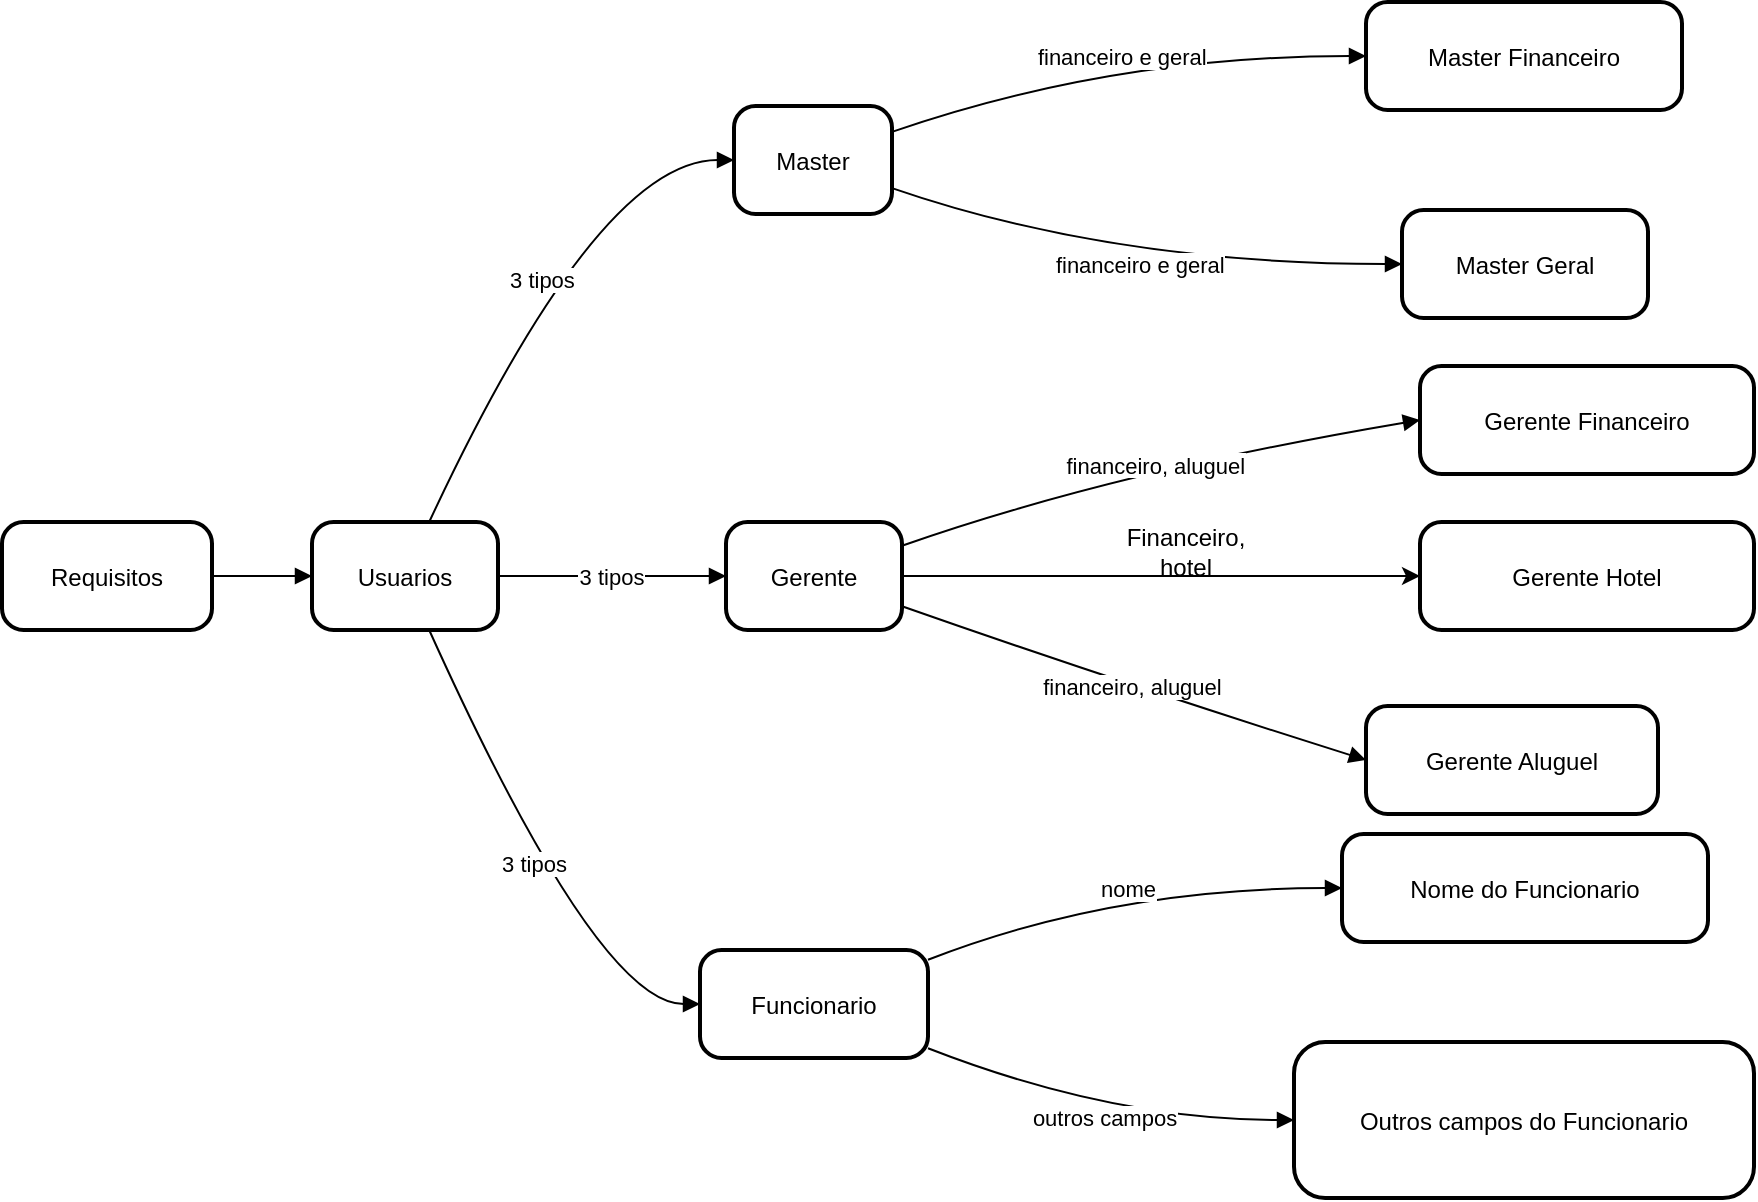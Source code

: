 <mxfile version="26.0.13">
  <diagram name="Página-1" id="loMj4vzFIcWx5IlvLi8O">
    <mxGraphModel dx="880" dy="377" grid="1" gridSize="10" guides="1" tooltips="1" connect="1" arrows="1" fold="1" page="1" pageScale="1" pageWidth="827" pageHeight="1169" background="none" math="0" shadow="0">
      <root>
        <mxCell id="0" />
        <mxCell id="1" parent="0" />
        <mxCell id="2" value="Requisitos" style="rounded=1;arcSize=20;strokeWidth=2" parent="1" vertex="1">
          <mxGeometry x="8" y="268" width="105" height="54" as="geometry" />
        </mxCell>
        <mxCell id="3" value="Usuarios" style="rounded=1;arcSize=20;strokeWidth=2" parent="1" vertex="1">
          <mxGeometry x="163" y="268" width="93" height="54" as="geometry" />
        </mxCell>
        <mxCell id="4" value="Master" style="rounded=1;arcSize=20;strokeWidth=2" parent="1" vertex="1">
          <mxGeometry x="374" y="60" width="79" height="54" as="geometry" />
        </mxCell>
        <mxCell id="5" value="Gerente" style="rounded=1;arcSize=20;strokeWidth=2" parent="1" vertex="1">
          <mxGeometry x="370" y="268" width="88" height="54" as="geometry" />
        </mxCell>
        <mxCell id="6" value="Funcionario" style="rounded=1;arcSize=20;strokeWidth=2" parent="1" vertex="1">
          <mxGeometry x="357" y="482" width="114" height="54" as="geometry" />
        </mxCell>
        <mxCell id="7" value="Master Financeiro" style="rounded=1;arcSize=20;strokeWidth=2" parent="1" vertex="1">
          <mxGeometry x="690" y="8" width="158" height="54" as="geometry" />
        </mxCell>
        <mxCell id="8" value="Master Geral" style="rounded=1;arcSize=20;strokeWidth=2" parent="1" vertex="1">
          <mxGeometry x="708" y="112" width="123" height="54" as="geometry" />
        </mxCell>
        <mxCell id="9" value="Gerente Financeiro" style="rounded=1;arcSize=20;strokeWidth=2" parent="1" vertex="1">
          <mxGeometry x="717" y="190" width="167" height="54" as="geometry" />
        </mxCell>
        <mxCell id="10" value="Gerente Aluguel" style="rounded=1;arcSize=20;strokeWidth=2" parent="1" vertex="1">
          <mxGeometry x="690" y="360" width="146" height="54" as="geometry" />
        </mxCell>
        <mxCell id="11" value="Nome do Funcionario" style="rounded=1;arcSize=20;strokeWidth=2" parent="1" vertex="1">
          <mxGeometry x="678" y="424" width="183" height="54" as="geometry" />
        </mxCell>
        <mxCell id="12" value="Outros campos do Funcionario" style="rounded=1;arcSize=20;strokeWidth=2" parent="1" vertex="1">
          <mxGeometry x="654" y="528" width="230" height="78" as="geometry" />
        </mxCell>
        <mxCell id="13" value="" style="curved=1;startArrow=none;endArrow=block;exitX=1;exitY=0.5;entryX=0;entryY=0.5;" parent="1" source="2" target="3" edge="1">
          <mxGeometry relative="1" as="geometry">
            <Array as="points" />
          </mxGeometry>
        </mxCell>
        <mxCell id="14" value="3 tipos" style="curved=1;startArrow=none;endArrow=block;exitX=0.63;exitY=0;entryX=0;entryY=0.5;" parent="1" source="3" target="4" edge="1">
          <mxGeometry relative="1" as="geometry">
            <Array as="points">
              <mxPoint x="306" y="87" />
            </Array>
          </mxGeometry>
        </mxCell>
        <mxCell id="15" value="3 tipos" style="curved=1;startArrow=none;endArrow=block;exitX=1;exitY=0.5;entryX=0;entryY=0.5;" parent="1" source="3" target="5" edge="1">
          <mxGeometry relative="1" as="geometry">
            <Array as="points" />
          </mxGeometry>
        </mxCell>
        <mxCell id="16" value="3 tipos" style="curved=1;startArrow=none;endArrow=block;exitX=0.63;exitY=1;entryX=0;entryY=0.5;" parent="1" source="3" target="6" edge="1">
          <mxGeometry relative="1" as="geometry">
            <Array as="points">
              <mxPoint x="306" y="509" />
            </Array>
          </mxGeometry>
        </mxCell>
        <mxCell id="17" value="financeiro e geral" style="curved=1;startArrow=none;endArrow=block;exitX=1;exitY=0.24;entryX=0;entryY=0.5;" parent="1" source="4" target="7" edge="1">
          <mxGeometry relative="1" as="geometry">
            <Array as="points">
              <mxPoint x="563" y="35" />
            </Array>
          </mxGeometry>
        </mxCell>
        <mxCell id="18" value="financeiro e geral" style="curved=1;startArrow=none;endArrow=block;exitX=1;exitY=0.76;entryX=0;entryY=0.5;" parent="1" source="4" target="8" edge="1">
          <mxGeometry relative="1" as="geometry">
            <Array as="points">
              <mxPoint x="563" y="139" />
            </Array>
          </mxGeometry>
        </mxCell>
        <mxCell id="19" value="financeiro, aluguel" style="curved=1;startArrow=none;endArrow=block;exitX=1;exitY=0.22;entryX=0;entryY=0.5;" parent="1" source="5" target="9" edge="1">
          <mxGeometry relative="1" as="geometry">
            <Array as="points">
              <mxPoint x="563" y="243" />
            </Array>
          </mxGeometry>
        </mxCell>
        <mxCell id="20" value="financeiro, aluguel" style="curved=1;startArrow=none;endArrow=block;exitX=1;exitY=0.78;entryX=0;entryY=0.5;" parent="1" source="5" target="10" edge="1">
          <mxGeometry relative="1" as="geometry">
            <Array as="points">
              <mxPoint x="563" y="347" />
            </Array>
          </mxGeometry>
        </mxCell>
        <mxCell id="21" value="nome" style="curved=1;startArrow=none;endArrow=block;exitX=1;exitY=0.09;entryX=0;entryY=0.5;" parent="1" source="6" target="11" edge="1">
          <mxGeometry relative="1" as="geometry">
            <Array as="points">
              <mxPoint x="563" y="451" />
            </Array>
          </mxGeometry>
        </mxCell>
        <mxCell id="22" value="outros campos" style="curved=1;startArrow=none;endArrow=block;exitX=1;exitY=0.91;entryX=0;entryY=0.5;" parent="1" source="6" target="12" edge="1">
          <mxGeometry relative="1" as="geometry">
            <Array as="points">
              <mxPoint x="563" y="567" />
            </Array>
          </mxGeometry>
        </mxCell>
        <mxCell id="wElRRixkhDuZ7S3lFu41-22" value="Gerente Hotel" style="rounded=1;arcSize=20;strokeWidth=2" parent="1" vertex="1">
          <mxGeometry x="717" y="268" width="167" height="54" as="geometry" />
        </mxCell>
        <mxCell id="wElRRixkhDuZ7S3lFu41-28" value="" style="edgeStyle=orthogonalEdgeStyle;rounded=0;orthogonalLoop=1;jettySize=auto;html=1;exitX=1;exitY=0.5;exitDx=0;exitDy=0;entryX=0;entryY=0.5;entryDx=0;entryDy=0;" parent="1" source="5" target="wElRRixkhDuZ7S3lFu41-22" edge="1">
          <mxGeometry relative="1" as="geometry">
            <mxPoint x="458" y="295" as="sourcePoint" />
            <mxPoint x="681" y="317" as="targetPoint" />
            <Array as="points">
              <mxPoint x="678" y="295" />
            </Array>
          </mxGeometry>
        </mxCell>
        <mxCell id="L9JYvRjV0OzuE5mmGA4C-29" value="Financeiro, hotel" style="text;html=1;align=center;verticalAlign=middle;whiteSpace=wrap;rounded=0;" vertex="1" parent="1">
          <mxGeometry x="570" y="268" width="60" height="30" as="geometry" />
        </mxCell>
      </root>
    </mxGraphModel>
  </diagram>
</mxfile>
